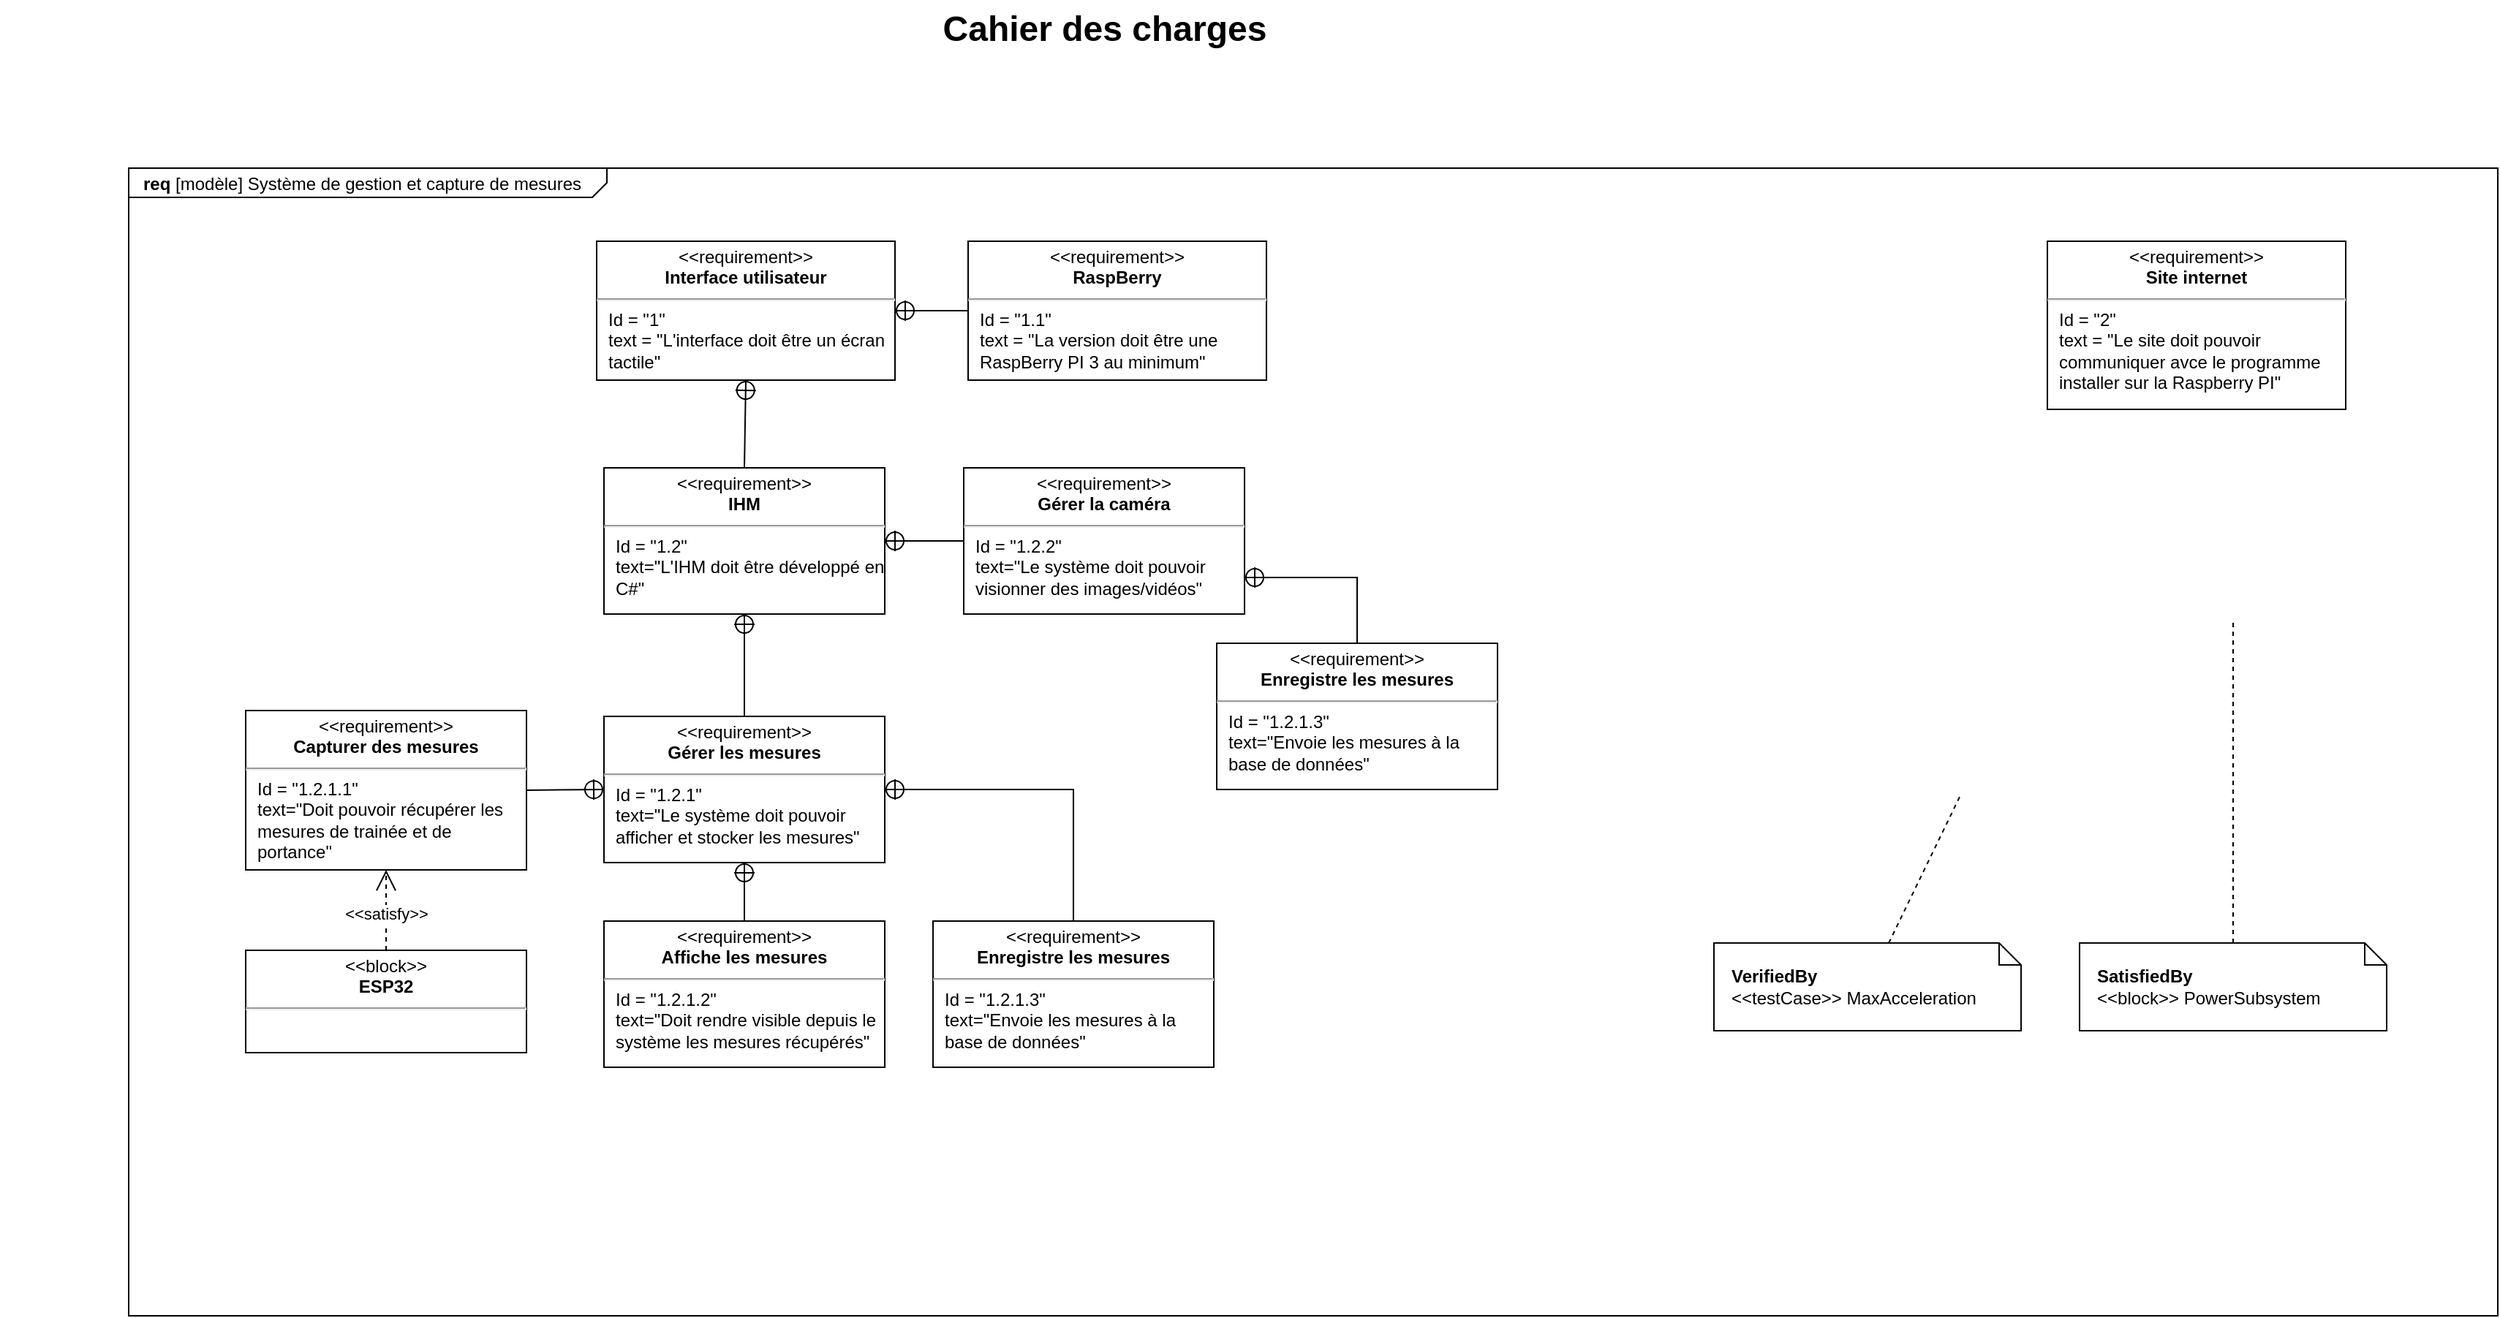 <mxfile version="21.2.9" type="github">
  <diagram name="Page-1" id="929967ad-93f9-6ef4-fab6-5d389245f69c">
    <mxGraphModel dx="1121" dy="476" grid="1" gridSize="10" guides="1" tooltips="1" connect="1" arrows="1" fold="1" page="1" pageScale="1.5" pageWidth="1169" pageHeight="826" background="none" math="0" shadow="0">
      <root>
        <mxCell id="0" style=";html=1;" />
        <mxCell id="1" style=";html=1;" parent="0" />
        <mxCell id="1672d66443f91eb5-1" value="&lt;p style=&quot;margin: 0px ; margin-top: 4px ; margin-left: 10px ; text-align: left&quot;&gt;&lt;b&gt;req&lt;/b&gt;&amp;nbsp;[modèle] Système de gestion et capture de mesures&lt;/p&gt;" style="html=1;strokeWidth=1;shape=mxgraph.sysml.package;html=1;overflow=fill;whiteSpace=wrap;fillColor=none;gradientColor=none;fontSize=12;align=center;labelX=327.64;" parent="1" vertex="1">
          <mxGeometry x="210" y="295" width="1620" height="785" as="geometry" />
        </mxCell>
        <mxCell id="1672d66443f91eb5-19" style="rounded=0;html=1;endArrow=none;endFill=0;jettySize=auto;orthogonalLoop=1;dashed=1;" parent="1" source="1672d66443f91eb5-11" edge="1">
          <mxGeometry relative="1" as="geometry">
            <mxPoint x="1462.03" y="725" as="targetPoint" />
          </mxGeometry>
        </mxCell>
        <mxCell id="1672d66443f91eb5-11" value="&lt;b&gt;VerifiedBy&lt;/b&gt;&lt;div&gt;&amp;lt;&amp;lt;testCase&amp;gt;&amp;gt; MaxAcceleration&lt;/div&gt;" style="shape=note;size=15;align=left;spacingLeft=10;html=1;whiteSpace=wrap;strokeWidth=1;fontSize=12;" parent="1" vertex="1">
          <mxGeometry x="1294" y="825" width="210" height="60" as="geometry" />
        </mxCell>
        <mxCell id="1672d66443f91eb5-20" style="edgeStyle=none;rounded=0;html=1;dashed=1;endArrow=none;endFill=0;jettySize=auto;orthogonalLoop=1;" parent="1" source="1672d66443f91eb5-12" edge="1">
          <mxGeometry relative="1" as="geometry">
            <mxPoint x="1649" y="605" as="targetPoint" />
          </mxGeometry>
        </mxCell>
        <mxCell id="1672d66443f91eb5-12" value="&lt;b&gt;SatisfiedBy&lt;/b&gt;&lt;div&gt;&amp;lt;&amp;lt;block&amp;gt;&amp;gt; PowerSubsystem&lt;/div&gt;" style="shape=note;size=15;align=left;spacingLeft=10;html=1;whiteSpace=wrap;strokeWidth=1;fontSize=12;" parent="1" vertex="1">
          <mxGeometry x="1544" y="825" width="210" height="60" as="geometry" />
        </mxCell>
        <mxCell id="1672d66443f91eb5-23" value="Cahier des charges" style="text;strokeColor=none;fillColor=none;html=1;fontSize=24;fontStyle=1;verticalAlign=middle;align=center;" parent="1" vertex="1">
          <mxGeometry x="122" y="180" width="1510" height="40" as="geometry" />
        </mxCell>
        <mxCell id="skP8LqyMPYf7C6mUsK04-3" value="&lt;p style=&quot;margin: 0px ; margin-top: 4px ; text-align: center&quot;&gt;&amp;lt;&amp;lt;requirement&amp;gt;&amp;gt;&lt;br&gt;&lt;b&gt;Interface utilisateur&lt;/b&gt;&lt;/p&gt;&lt;hr&gt;&lt;p style=&quot;margin: 0px ; margin-left: 8px ; text-align: left&quot;&gt;Id = &quot;1&quot;&lt;/p&gt;&lt;p style=&quot;margin: 0px ; margin-left: 8px ; text-align: left&quot;&gt;text = &quot;L&#39;interface doit être un écran tactile&quot;&lt;/p&gt;" style="shape=rect;html=1;overflow=fill;whiteSpace=wrap;" vertex="1" parent="1">
          <mxGeometry x="530" y="345" width="204" height="95" as="geometry" />
        </mxCell>
        <mxCell id="skP8LqyMPYf7C6mUsK04-6" value="" style="edgeStyle=none;html=1;startArrow=sysMLPackCont;startSize=12;endArrow=none;rounded=0;entryX=0.5;entryY=0;entryDx=0;entryDy=0;exitX=0.5;exitY=1;exitDx=0;exitDy=0;" edge="1" parent="1" source="skP8LqyMPYf7C6mUsK04-3" target="skP8LqyMPYf7C6mUsK04-7">
          <mxGeometry width="160" relative="1" as="geometry">
            <mxPoint x="664" y="420" as="sourcePoint" />
            <mxPoint x="681" y="500" as="targetPoint" />
          </mxGeometry>
        </mxCell>
        <mxCell id="skP8LqyMPYf7C6mUsK04-7" value="&lt;p style=&quot;margin: 0px ; margin-top: 4px ; text-align: center&quot;&gt;&amp;lt;&amp;lt;requirement&amp;gt;&amp;gt;&lt;br&gt;&lt;b&gt;IHM&lt;/b&gt;&lt;/p&gt;&lt;hr&gt;&lt;p style=&quot;margin: 0px ; margin-left: 8px ; text-align: left&quot;&gt;Id = &quot;1.2&quot;&lt;/p&gt;&lt;p style=&quot;margin: 0px ; margin-left: 8px ; text-align: left&quot;&gt;text=&quot;L&#39;IHM doit être développé en C#&quot;&lt;/p&gt;" style="shape=rect;html=1;overflow=fill;whiteSpace=wrap;" vertex="1" parent="1">
          <mxGeometry x="535" y="500" width="192" height="100" as="geometry" />
        </mxCell>
        <mxCell id="skP8LqyMPYf7C6mUsK04-9" value="&lt;p style=&quot;margin: 0px ; margin-top: 4px ; text-align: center&quot;&gt;&amp;lt;&amp;lt;requirement&amp;gt;&amp;gt;&lt;br&gt;&lt;b&gt;Site internet&lt;/b&gt;&lt;/p&gt;&lt;hr&gt;&lt;p style=&quot;margin: 0px ; margin-left: 8px ; text-align: left&quot;&gt;Id = &quot;2&quot;&lt;/p&gt;&lt;p style=&quot;margin: 0px ; margin-left: 8px ; text-align: left&quot;&gt;text = &quot;Le site doit pouvoir communiquer avce le programme installer sur la Raspberry PI&quot;&lt;/p&gt;" style="shape=rect;html=1;overflow=fill;whiteSpace=wrap;" vertex="1" parent="1">
          <mxGeometry x="1522" y="345" width="204" height="115" as="geometry" />
        </mxCell>
        <mxCell id="skP8LqyMPYf7C6mUsK04-10" value="&lt;p style=&quot;margin: 0px ; margin-top: 4px ; text-align: center&quot;&gt;&amp;lt;&amp;lt;requirement&amp;gt;&amp;gt;&lt;br&gt;&lt;b&gt;RaspBerry&lt;/b&gt;&lt;/p&gt;&lt;hr&gt;&lt;p style=&quot;margin: 0px ; margin-left: 8px ; text-align: left&quot;&gt;Id = &quot;1.1&quot;&lt;/p&gt;&lt;p style=&quot;margin: 0px ; margin-left: 8px ; text-align: left&quot;&gt;text = &quot;La version doit être une RaspBerry PI 3 au minimum&quot;&lt;/p&gt;" style="shape=rect;html=1;overflow=fill;whiteSpace=wrap;" vertex="1" parent="1">
          <mxGeometry x="784" y="345" width="204" height="95" as="geometry" />
        </mxCell>
        <mxCell id="skP8LqyMPYf7C6mUsK04-11" value="" style="edgeStyle=none;html=1;startArrow=sysMLPackCont;startSize=12;endArrow=none;rounded=0;entryX=0;entryY=0.5;entryDx=0;entryDy=0;exitX=1;exitY=0.5;exitDx=0;exitDy=0;" edge="1" parent="1" source="skP8LqyMPYf7C6mUsK04-3" target="skP8LqyMPYf7C6mUsK04-10">
          <mxGeometry width="160" relative="1" as="geometry">
            <mxPoint x="642" y="440" as="sourcePoint" />
            <mxPoint x="636" y="510" as="targetPoint" />
          </mxGeometry>
        </mxCell>
        <mxCell id="skP8LqyMPYf7C6mUsK04-14" value="&lt;p style=&quot;margin: 0px ; margin-top: 4px ; text-align: center&quot;&gt;&amp;lt;&amp;lt;requirement&amp;gt;&amp;gt;&lt;br&gt;&lt;b&gt;Gérer les mesures&lt;/b&gt;&lt;/p&gt;&lt;hr&gt;&lt;p style=&quot;margin: 0px ; margin-left: 8px ; text-align: left&quot;&gt;Id = &quot;1.2.1&quot;&lt;/p&gt;&lt;p style=&quot;margin: 0px ; margin-left: 8px ; text-align: left&quot;&gt;text=&quot;Le système doit pouvoir&amp;nbsp; afficher et stocker les mesures&quot;&lt;/p&gt;" style="shape=rect;html=1;overflow=fill;whiteSpace=wrap;" vertex="1" parent="1">
          <mxGeometry x="535" y="670" width="192" height="100" as="geometry" />
        </mxCell>
        <mxCell id="skP8LqyMPYf7C6mUsK04-15" value="&lt;p style=&quot;margin: 0px ; margin-top: 4px ; text-align: center&quot;&gt;&amp;lt;&amp;lt;block&amp;gt;&amp;gt;&lt;br&gt;&lt;b&gt;ESP32&lt;/b&gt;&lt;/p&gt;&lt;hr&gt;&lt;p style=&quot;margin: 0px ; margin-left: 8px ; text-align: left&quot;&gt;&lt;br&gt;&lt;/p&gt;" style="shape=rect;html=1;overflow=fill;whiteSpace=wrap;" vertex="1" parent="1">
          <mxGeometry x="290" y="830" width="192" height="70" as="geometry" />
        </mxCell>
        <mxCell id="skP8LqyMPYf7C6mUsK04-16" value="" style="edgeStyle=none;html=1;startArrow=sysMLPackCont;startSize=12;endArrow=none;rounded=0;entryX=0.5;entryY=0;entryDx=0;entryDy=0;exitX=0.5;exitY=1;exitDx=0;exitDy=0;" edge="1" parent="1" source="skP8LqyMPYf7C6mUsK04-7" target="skP8LqyMPYf7C6mUsK04-14">
          <mxGeometry width="160" relative="1" as="geometry">
            <mxPoint x="642" y="450" as="sourcePoint" />
            <mxPoint x="641" y="510" as="targetPoint" />
          </mxGeometry>
        </mxCell>
        <mxCell id="skP8LqyMPYf7C6mUsK04-17" value="&amp;lt;&amp;lt;satisfy&amp;gt;&amp;gt;" style="edgeStyle=none;html=1;endArrow=open;endSize=12;dashed=1;verticalAlign=bottom;rounded=0;exitX=0.5;exitY=0;exitDx=0;exitDy=0;entryX=0.5;entryY=1;entryDx=0;entryDy=0;" edge="1" parent="1" source="skP8LqyMPYf7C6mUsK04-15" target="skP8LqyMPYf7C6mUsK04-18">
          <mxGeometry x="-0.418" width="160" relative="1" as="geometry">
            <mxPoint x="386" y="826" as="sourcePoint" />
            <mxPoint x="386" y="771" as="targetPoint" />
            <mxPoint as="offset" />
          </mxGeometry>
        </mxCell>
        <mxCell id="skP8LqyMPYf7C6mUsK04-18" value="&lt;p style=&quot;margin: 0px ; margin-top: 4px ; text-align: center&quot;&gt;&amp;lt;&amp;lt;requirement&amp;gt;&amp;gt;&lt;br&gt;&lt;b&gt;Capturer des mesures&lt;/b&gt;&lt;/p&gt;&lt;hr&gt;&lt;p style=&quot;margin: 0px ; margin-left: 8px ; text-align: left&quot;&gt;Id = &quot;1.2.1.1&quot;&lt;/p&gt;&lt;p style=&quot;margin: 0px ; margin-left: 8px ; text-align: left&quot;&gt;text=&quot;Doit pouvoir récupérer les mesures de trainée et de portance&quot;&lt;/p&gt;" style="shape=rect;html=1;overflow=fill;whiteSpace=wrap;" vertex="1" parent="1">
          <mxGeometry x="290" y="666" width="192" height="109" as="geometry" />
        </mxCell>
        <mxCell id="skP8LqyMPYf7C6mUsK04-19" value="" style="edgeStyle=none;html=1;startArrow=sysMLPackCont;startSize=12;endArrow=none;rounded=0;entryX=1;entryY=0.5;entryDx=0;entryDy=0;exitX=0;exitY=0.5;exitDx=0;exitDy=0;" edge="1" parent="1" source="skP8LqyMPYf7C6mUsK04-14" target="skP8LqyMPYf7C6mUsK04-18">
          <mxGeometry width="160" relative="1" as="geometry">
            <mxPoint x="641" y="610" as="sourcePoint" />
            <mxPoint x="641" y="680" as="targetPoint" />
          </mxGeometry>
        </mxCell>
        <mxCell id="skP8LqyMPYf7C6mUsK04-20" value="&lt;p style=&quot;margin: 0px ; margin-top: 4px ; text-align: center&quot;&gt;&amp;lt;&amp;lt;requirement&amp;gt;&amp;gt;&lt;br&gt;&lt;b&gt;Affiche les mesures&lt;/b&gt;&lt;/p&gt;&lt;hr&gt;&lt;p style=&quot;margin: 0px ; margin-left: 8px ; text-align: left&quot;&gt;Id = &quot;1.2.1.2&quot;&lt;/p&gt;&lt;p style=&quot;margin: 0px ; margin-left: 8px ; text-align: left&quot;&gt;text=&quot;Doit rendre visible depuis le système les mesures récupérés&quot;&lt;/p&gt;" style="shape=rect;html=1;overflow=fill;whiteSpace=wrap;" vertex="1" parent="1">
          <mxGeometry x="535" y="810" width="192" height="100" as="geometry" />
        </mxCell>
        <mxCell id="skP8LqyMPYf7C6mUsK04-21" value="" style="edgeStyle=none;html=1;startArrow=sysMLPackCont;startSize=12;endArrow=none;rounded=0;entryX=0.5;entryY=0;entryDx=0;entryDy=0;exitX=0.5;exitY=1;exitDx=0;exitDy=0;" edge="1" parent="1" source="skP8LqyMPYf7C6mUsK04-14" target="skP8LqyMPYf7C6mUsK04-20">
          <mxGeometry width="160" relative="1" as="geometry">
            <mxPoint x="641" y="610" as="sourcePoint" />
            <mxPoint x="641" y="680" as="targetPoint" />
          </mxGeometry>
        </mxCell>
        <mxCell id="skP8LqyMPYf7C6mUsK04-22" value="&lt;p style=&quot;margin: 0px ; margin-top: 4px ; text-align: center&quot;&gt;&amp;lt;&amp;lt;requirement&amp;gt;&amp;gt;&lt;br&gt;&lt;b&gt;Enregistre les mesures&lt;/b&gt;&lt;/p&gt;&lt;hr&gt;&lt;p style=&quot;margin: 0px ; margin-left: 8px ; text-align: left&quot;&gt;Id = &quot;1.2.1.3&quot;&lt;/p&gt;&lt;p style=&quot;margin: 0px ; margin-left: 8px ; text-align: left&quot;&gt;text=&quot;Envoie les mesures à la base de données&quot;&lt;/p&gt;" style="shape=rect;html=1;overflow=fill;whiteSpace=wrap;" vertex="1" parent="1">
          <mxGeometry x="760" y="810" width="192" height="100" as="geometry" />
        </mxCell>
        <mxCell id="skP8LqyMPYf7C6mUsK04-23" value="" style="edgeStyle=none;html=1;startArrow=sysMLPackCont;startSize=12;endArrow=none;rounded=0;entryX=0.5;entryY=0;entryDx=0;entryDy=0;exitX=1;exitY=0.5;exitDx=0;exitDy=0;" edge="1" parent="1" source="skP8LqyMPYf7C6mUsK04-14" target="skP8LqyMPYf7C6mUsK04-22">
          <mxGeometry width="160" relative="1" as="geometry">
            <mxPoint x="641" y="780" as="sourcePoint" />
            <mxPoint x="641" y="820" as="targetPoint" />
            <Array as="points">
              <mxPoint x="856" y="720" />
            </Array>
          </mxGeometry>
        </mxCell>
        <mxCell id="skP8LqyMPYf7C6mUsK04-24" value="&lt;p style=&quot;margin: 0px ; margin-top: 4px ; text-align: center&quot;&gt;&amp;lt;&amp;lt;requirement&amp;gt;&amp;gt;&lt;br&gt;&lt;b&gt;Gérer la caméra&lt;/b&gt;&lt;/p&gt;&lt;hr&gt;&lt;p style=&quot;margin: 0px ; margin-left: 8px ; text-align: left&quot;&gt;Id = &quot;1.2.2&quot;&lt;/p&gt;&lt;p style=&quot;margin: 0px ; margin-left: 8px ; text-align: left&quot;&gt;text=&quot;Le système doit pouvoir visionner des images/vidéos&quot;&lt;/p&gt;" style="shape=rect;html=1;overflow=fill;whiteSpace=wrap;" vertex="1" parent="1">
          <mxGeometry x="781" y="500" width="192" height="100" as="geometry" />
        </mxCell>
        <mxCell id="skP8LqyMPYf7C6mUsK04-25" value="" style="edgeStyle=none;html=1;startArrow=sysMLPackCont;startSize=12;endArrow=none;rounded=0;entryX=0;entryY=0.5;entryDx=0;entryDy=0;exitX=1;exitY=0.5;exitDx=0;exitDy=0;" edge="1" parent="1" source="skP8LqyMPYf7C6mUsK04-7" target="skP8LqyMPYf7C6mUsK04-24">
          <mxGeometry width="160" relative="1" as="geometry">
            <mxPoint x="641" y="610" as="sourcePoint" />
            <mxPoint x="641" y="680" as="targetPoint" />
          </mxGeometry>
        </mxCell>
        <mxCell id="skP8LqyMPYf7C6mUsK04-26" value="&lt;p style=&quot;margin: 0px ; margin-top: 4px ; text-align: center&quot;&gt;&amp;lt;&amp;lt;requirement&amp;gt;&amp;gt;&lt;br&gt;&lt;b&gt;Enregistre les mesures&lt;/b&gt;&lt;/p&gt;&lt;hr&gt;&lt;p style=&quot;margin: 0px ; margin-left: 8px ; text-align: left&quot;&gt;Id = &quot;1.2.1.3&quot;&lt;/p&gt;&lt;p style=&quot;margin: 0px ; margin-left: 8px ; text-align: left&quot;&gt;text=&quot;Envoie les mesures à la base de données&quot;&lt;/p&gt;" style="shape=rect;html=1;overflow=fill;whiteSpace=wrap;" vertex="1" parent="1">
          <mxGeometry x="954" y="620" width="192" height="100" as="geometry" />
        </mxCell>
        <mxCell id="skP8LqyMPYf7C6mUsK04-27" value="" style="edgeStyle=none;html=1;startArrow=sysMLPackCont;startSize=12;endArrow=none;rounded=0;entryX=0.5;entryY=0;entryDx=0;entryDy=0;exitX=1;exitY=0.75;exitDx=0;exitDy=0;" edge="1" parent="1" target="skP8LqyMPYf7C6mUsK04-26" source="skP8LqyMPYf7C6mUsK04-24">
          <mxGeometry width="160" relative="1" as="geometry">
            <mxPoint x="1020" y="540" as="sourcePoint" />
            <mxPoint x="934" y="640" as="targetPoint" />
            <Array as="points">
              <mxPoint x="1050" y="575" />
            </Array>
          </mxGeometry>
        </mxCell>
      </root>
    </mxGraphModel>
  </diagram>
</mxfile>
